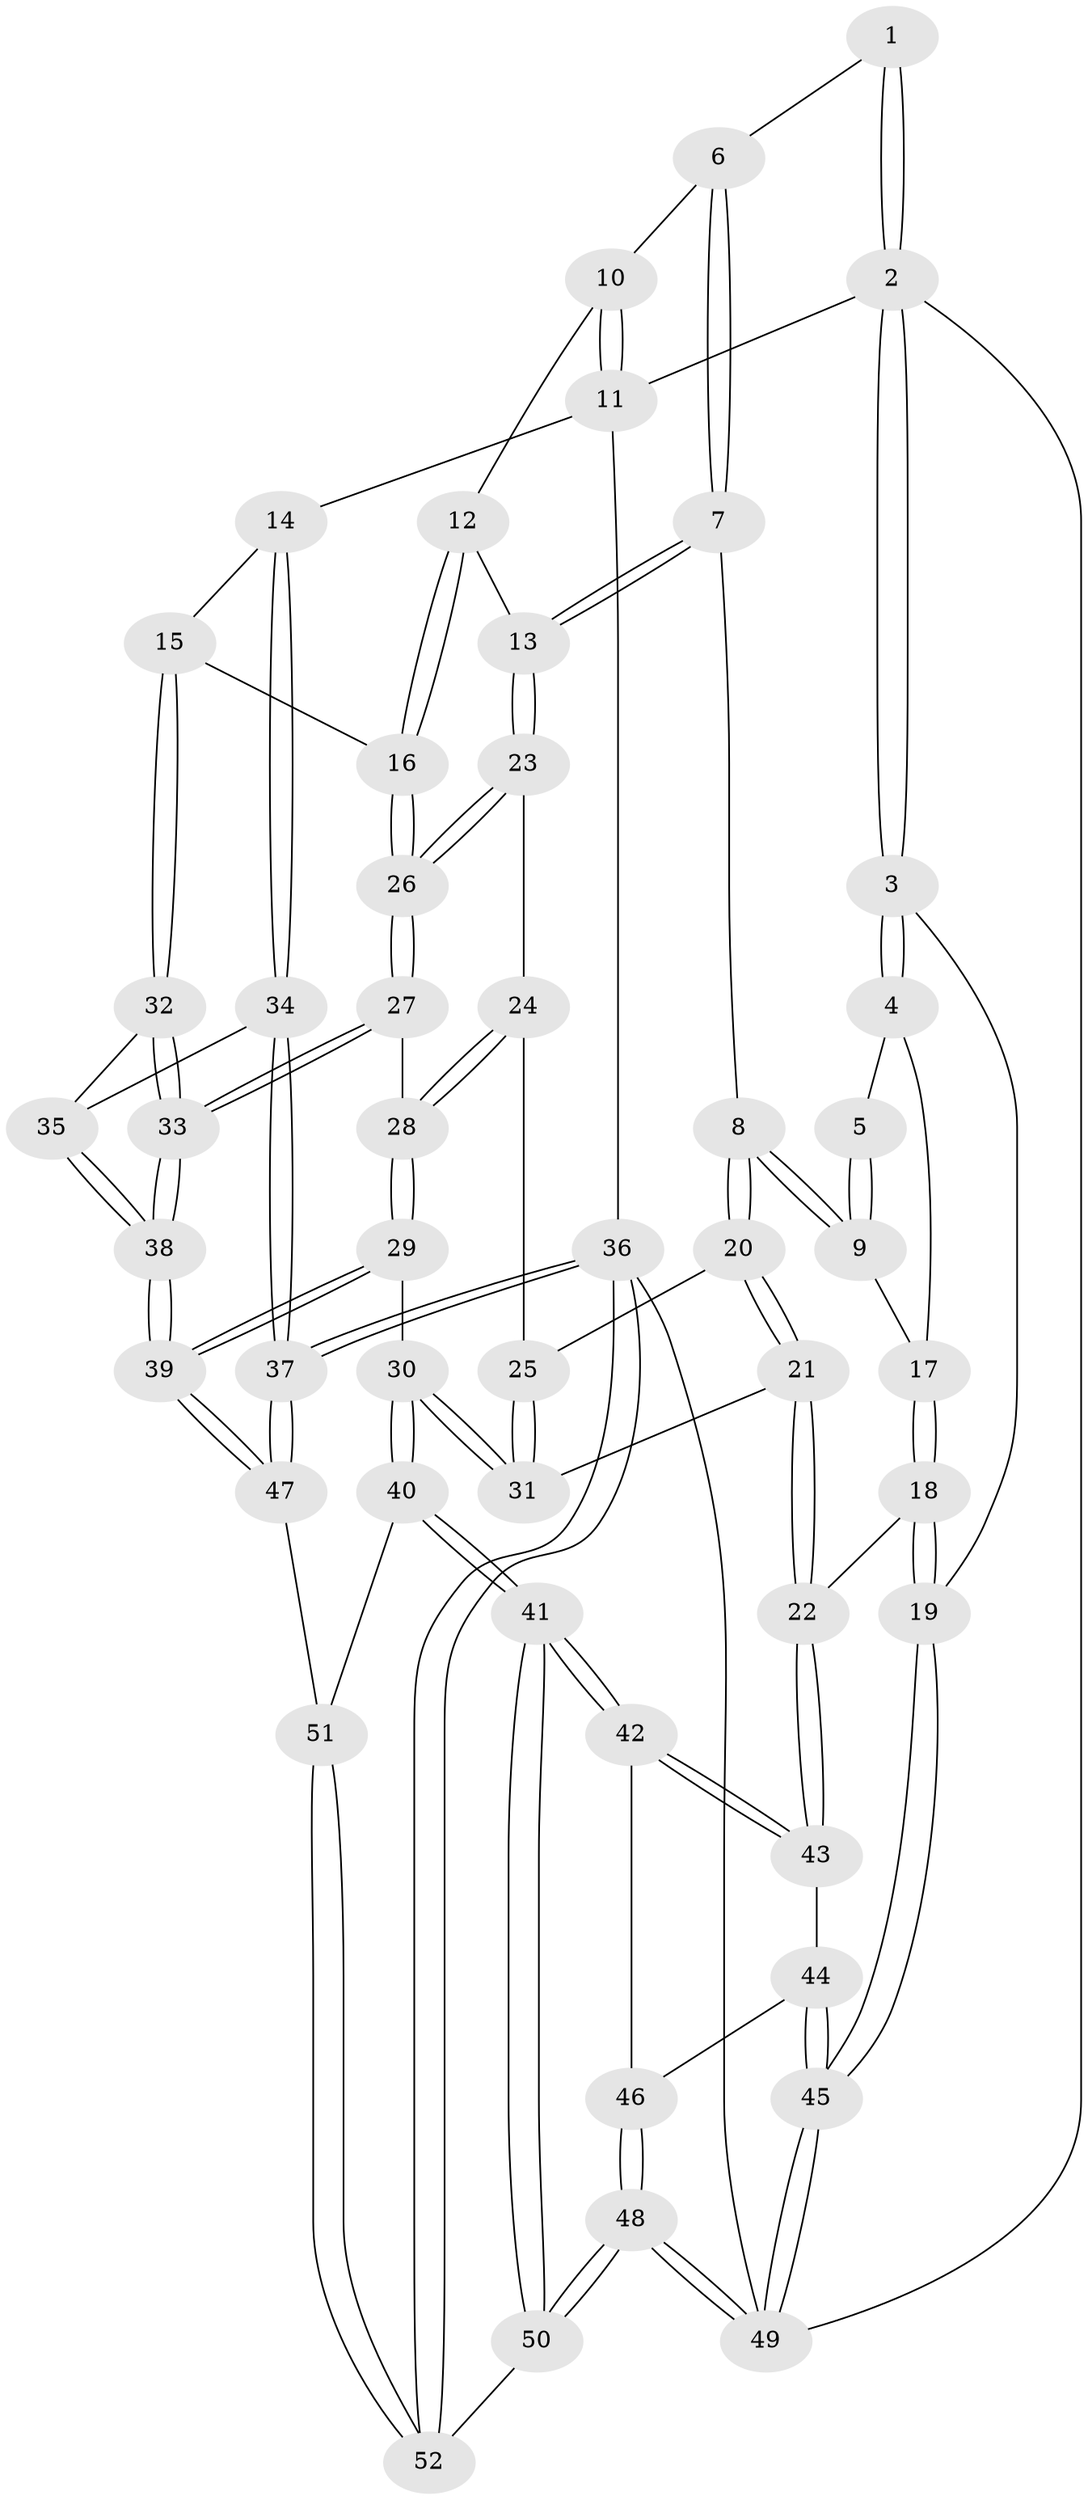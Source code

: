 // Generated by graph-tools (version 1.1) at 2025/51/03/09/25 03:51:07]
// undirected, 52 vertices, 127 edges
graph export_dot {
graph [start="1"]
  node [color=gray90,style=filled];
  1 [pos="+0.1205192176144901+0"];
  2 [pos="+0+0"];
  3 [pos="+0+0.20646550372981554"];
  4 [pos="+0.06321999348563956+0.08655426280869363"];
  5 [pos="+0.11757969582446932+0"];
  6 [pos="+0.3980597795075859+0"];
  7 [pos="+0.391066287429258+0.03103614568882149"];
  8 [pos="+0.2431557929600145+0.13205130360255343"];
  9 [pos="+0.2055060076124932+0.1313590313153172"];
  10 [pos="+0.7205798912800598+0"];
  11 [pos="+1+0"];
  12 [pos="+0.6808366673606439+0.05349846450773307"];
  13 [pos="+0.4571106553007263+0.12253205694174493"];
  14 [pos="+1+0.045601482350032405"];
  15 [pos="+0.8261665113297934+0.22650801910189636"];
  16 [pos="+0.7498684569201789+0.22946701526882587"];
  17 [pos="+0.1891496902183932+0.1373625720925432"];
  18 [pos="+0.035937984084195684+0.36146866247815573"];
  19 [pos="+0+0.3760578602643887"];
  20 [pos="+0.2915995600790949+0.3055368782956447"];
  21 [pos="+0.23280903276618575+0.3812218581953252"];
  22 [pos="+0.18685398979581241+0.40418689642593053"];
  23 [pos="+0.4586576220266165+0.128121834308151"];
  24 [pos="+0.4065847419974131+0.2742641170015374"];
  25 [pos="+0.3960009421939521+0.2806736303602527"];
  26 [pos="+0.6741408471155617+0.2854843950804139"];
  27 [pos="+0.6487294591159212+0.34355146029567674"];
  28 [pos="+0.5810823472870698+0.39649553016323447"];
  29 [pos="+0.5739316569701963+0.41046435649805435"];
  30 [pos="+0.48462616858040675+0.5243709086672504"];
  31 [pos="+0.4116984165478075+0.4579499996584295"];
  32 [pos="+0.8807138382575889+0.4044711885721523"];
  33 [pos="+0.8084641513883649+0.5172786164195062"];
  34 [pos="+1+0.4198444982905753"];
  35 [pos="+1+0.42882372161494686"];
  36 [pos="+1+1"];
  37 [pos="+1+1"];
  38 [pos="+0.8165120319139145+0.584385667352932"];
  39 [pos="+0.8115723359299604+0.6851379270524759"];
  40 [pos="+0.46515595076375293+0.6517533721637152"];
  41 [pos="+0.4028184944392199+0.6888233672935846"];
  42 [pos="+0.2783932493081342+0.5729065216682029"];
  43 [pos="+0.21833664198127264+0.5097062316130315"];
  44 [pos="+0.1575685893789267+0.5791178302360327"];
  45 [pos="+0+0.6436177060898424"];
  46 [pos="+0.1604208684190606+0.6409700209572647"];
  47 [pos="+0.8120107378432181+0.6908327610465589"];
  48 [pos="+0.12183914590682317+1"];
  49 [pos="+0+1"];
  50 [pos="+0.2251344771450311+0.961290267070033"];
  51 [pos="+0.5867275948220803+0.6918804542988992"];
  52 [pos="+0.6067317562001937+1"];
  1 -- 2;
  1 -- 2;
  1 -- 6;
  2 -- 3;
  2 -- 3;
  2 -- 11;
  2 -- 49;
  3 -- 4;
  3 -- 4;
  3 -- 19;
  4 -- 5;
  4 -- 17;
  5 -- 9;
  5 -- 9;
  6 -- 7;
  6 -- 7;
  6 -- 10;
  7 -- 8;
  7 -- 13;
  7 -- 13;
  8 -- 9;
  8 -- 9;
  8 -- 20;
  8 -- 20;
  9 -- 17;
  10 -- 11;
  10 -- 11;
  10 -- 12;
  11 -- 14;
  11 -- 36;
  12 -- 13;
  12 -- 16;
  12 -- 16;
  13 -- 23;
  13 -- 23;
  14 -- 15;
  14 -- 34;
  14 -- 34;
  15 -- 16;
  15 -- 32;
  15 -- 32;
  16 -- 26;
  16 -- 26;
  17 -- 18;
  17 -- 18;
  18 -- 19;
  18 -- 19;
  18 -- 22;
  19 -- 45;
  19 -- 45;
  20 -- 21;
  20 -- 21;
  20 -- 25;
  21 -- 22;
  21 -- 22;
  21 -- 31;
  22 -- 43;
  22 -- 43;
  23 -- 24;
  23 -- 26;
  23 -- 26;
  24 -- 25;
  24 -- 28;
  24 -- 28;
  25 -- 31;
  25 -- 31;
  26 -- 27;
  26 -- 27;
  27 -- 28;
  27 -- 33;
  27 -- 33;
  28 -- 29;
  28 -- 29;
  29 -- 30;
  29 -- 39;
  29 -- 39;
  30 -- 31;
  30 -- 31;
  30 -- 40;
  30 -- 40;
  32 -- 33;
  32 -- 33;
  32 -- 35;
  33 -- 38;
  33 -- 38;
  34 -- 35;
  34 -- 37;
  34 -- 37;
  35 -- 38;
  35 -- 38;
  36 -- 37;
  36 -- 37;
  36 -- 52;
  36 -- 52;
  36 -- 49;
  37 -- 47;
  37 -- 47;
  38 -- 39;
  38 -- 39;
  39 -- 47;
  39 -- 47;
  40 -- 41;
  40 -- 41;
  40 -- 51;
  41 -- 42;
  41 -- 42;
  41 -- 50;
  41 -- 50;
  42 -- 43;
  42 -- 43;
  42 -- 46;
  43 -- 44;
  44 -- 45;
  44 -- 45;
  44 -- 46;
  45 -- 49;
  45 -- 49;
  46 -- 48;
  46 -- 48;
  47 -- 51;
  48 -- 49;
  48 -- 49;
  48 -- 50;
  48 -- 50;
  50 -- 52;
  51 -- 52;
  51 -- 52;
}
